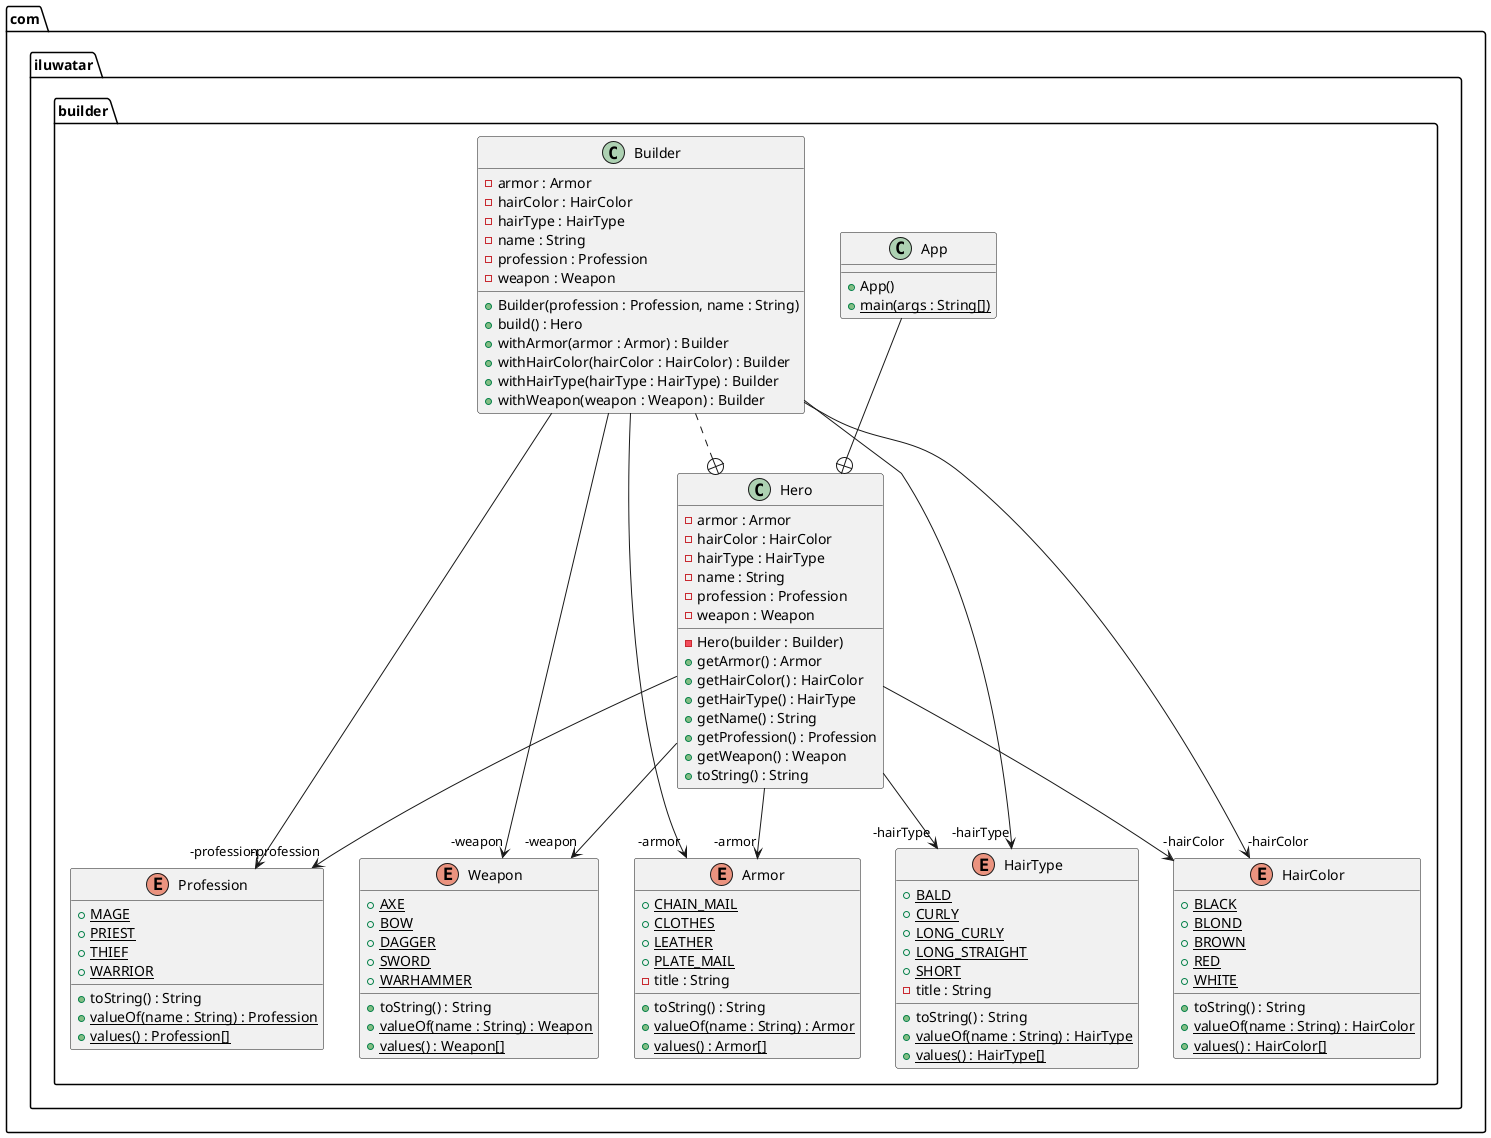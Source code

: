 @startuml
package com.iluwatar.builder {
  class Hero {
    - armor : Armor
    - hairColor : HairColor
    - hairType : HairType
    - name : String
    - profession : Profession
    - weapon : Weapon
    - Hero(builder : Builder)
    + getArmor() : Armor
    + getHairColor() : HairColor
    + getHairType() : HairType
    + getName() : String
    + getProfession() : Profession
    + getWeapon() : Weapon
    + toString() : String
  }
  class App {
    + App()
    + main(args : String[]) {static}
  }
  class Builder {
    - armor : Armor
    - hairColor : HairColor
    - hairType : HairType
    - name : String
    - profession : Profession
    - weapon : Weapon
    + Builder(profession : Profession, name : String)
    + build() : Hero
    + withArmor(armor : Armor) : Builder
    + withHairColor(hairColor : HairColor) : Builder
    + withHairType(hairType : HairType) : Builder
    + withWeapon(weapon : Weapon) : Builder
  }
  enum Armor {
    + CHAIN_MAIL {static}
    + CLOTHES {static}
    + LEATHER {static}
    + PLATE_MAIL {static}
    - title : String
    + toString() : String
    + valueOf(name : String) : Armor {static}
    + values() : Armor[] {static}
  }
  enum Profession {
    + MAGE {static}
    + PRIEST {static}
    + THIEF {static}
    + WARRIOR {static}
    + toString() : String
    + valueOf(name : String) : Profession {static}
    + values() : Profession[] {static}
  }
  enum Weapon {
    + AXE {static}
    + BOW {static}
    + DAGGER {static}
    + SWORD {static}
    + WARHAMMER {static}
    + toString() : String
    + valueOf(name : String) : Weapon {static}
    + values() : Weapon[] {static}
  }
  enum HairType {
    + BALD {static}
    + CURLY {static}
    + LONG_CURLY {static}
    + LONG_STRAIGHT {static}
    + SHORT {static}
    - title : String
    + toString() : String
    + valueOf(name : String) : HairType {static}
    + values() : HairType[] {static}
  }
  enum HairColor {
    + BLACK {static}
    + BLOND {static}
    + BROWN {static}
    + RED {static}
    + WHITE {static}
    + toString() : String
    + valueOf(name : String) : HairColor {static}
    + values() : HairColor[] {static}
  }
}
Builder ..+ Hero
Hero -->  "-profession" Profession
Hero -->  "-armor" Armor
App --+ Hero
Builder -->  "-weapon" Weapon
Builder -->  "-hairColor" HairColor
Builder -->  "-hairType" HairType
Hero -->  "-hairColor" HairColor
Builder -->  "-profession" Profession
Hero -->  "-weapon" Weapon
Hero -->  "-hairType" HairType
Builder -->  "-armor" Armor
@enduml